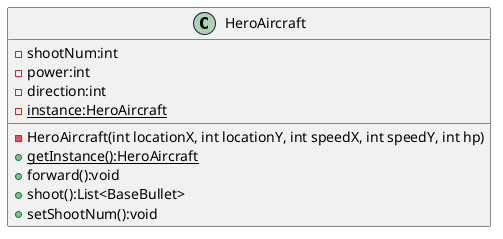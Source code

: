 @startuml
'https://plantuml.com/class-diagram

class HeroAircraft {
    - shootNum:int
    - power:int
    - direction:int
    - HeroAircraft(int locationX, int locationY, int speedX, int speedY, int hp)
    - {static} instance:HeroAircraft
    + {static} getInstance():HeroAircraft
    + forward():void
    + shoot():List<BaseBullet>
    + setShootNum():void
}

@enduml